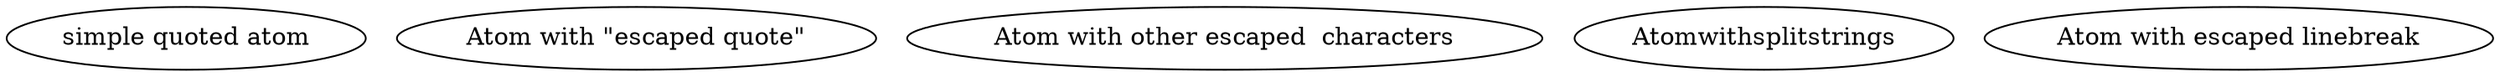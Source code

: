 graph {
    "simple quoted atom"

    "Atom with \"escaped quote\""

    "Atom \with \other \escaped \ \characters"

    "Atom" + "with" + "split" + "strings"

    "Atom \
with \
escaped \
linebreak"
}
